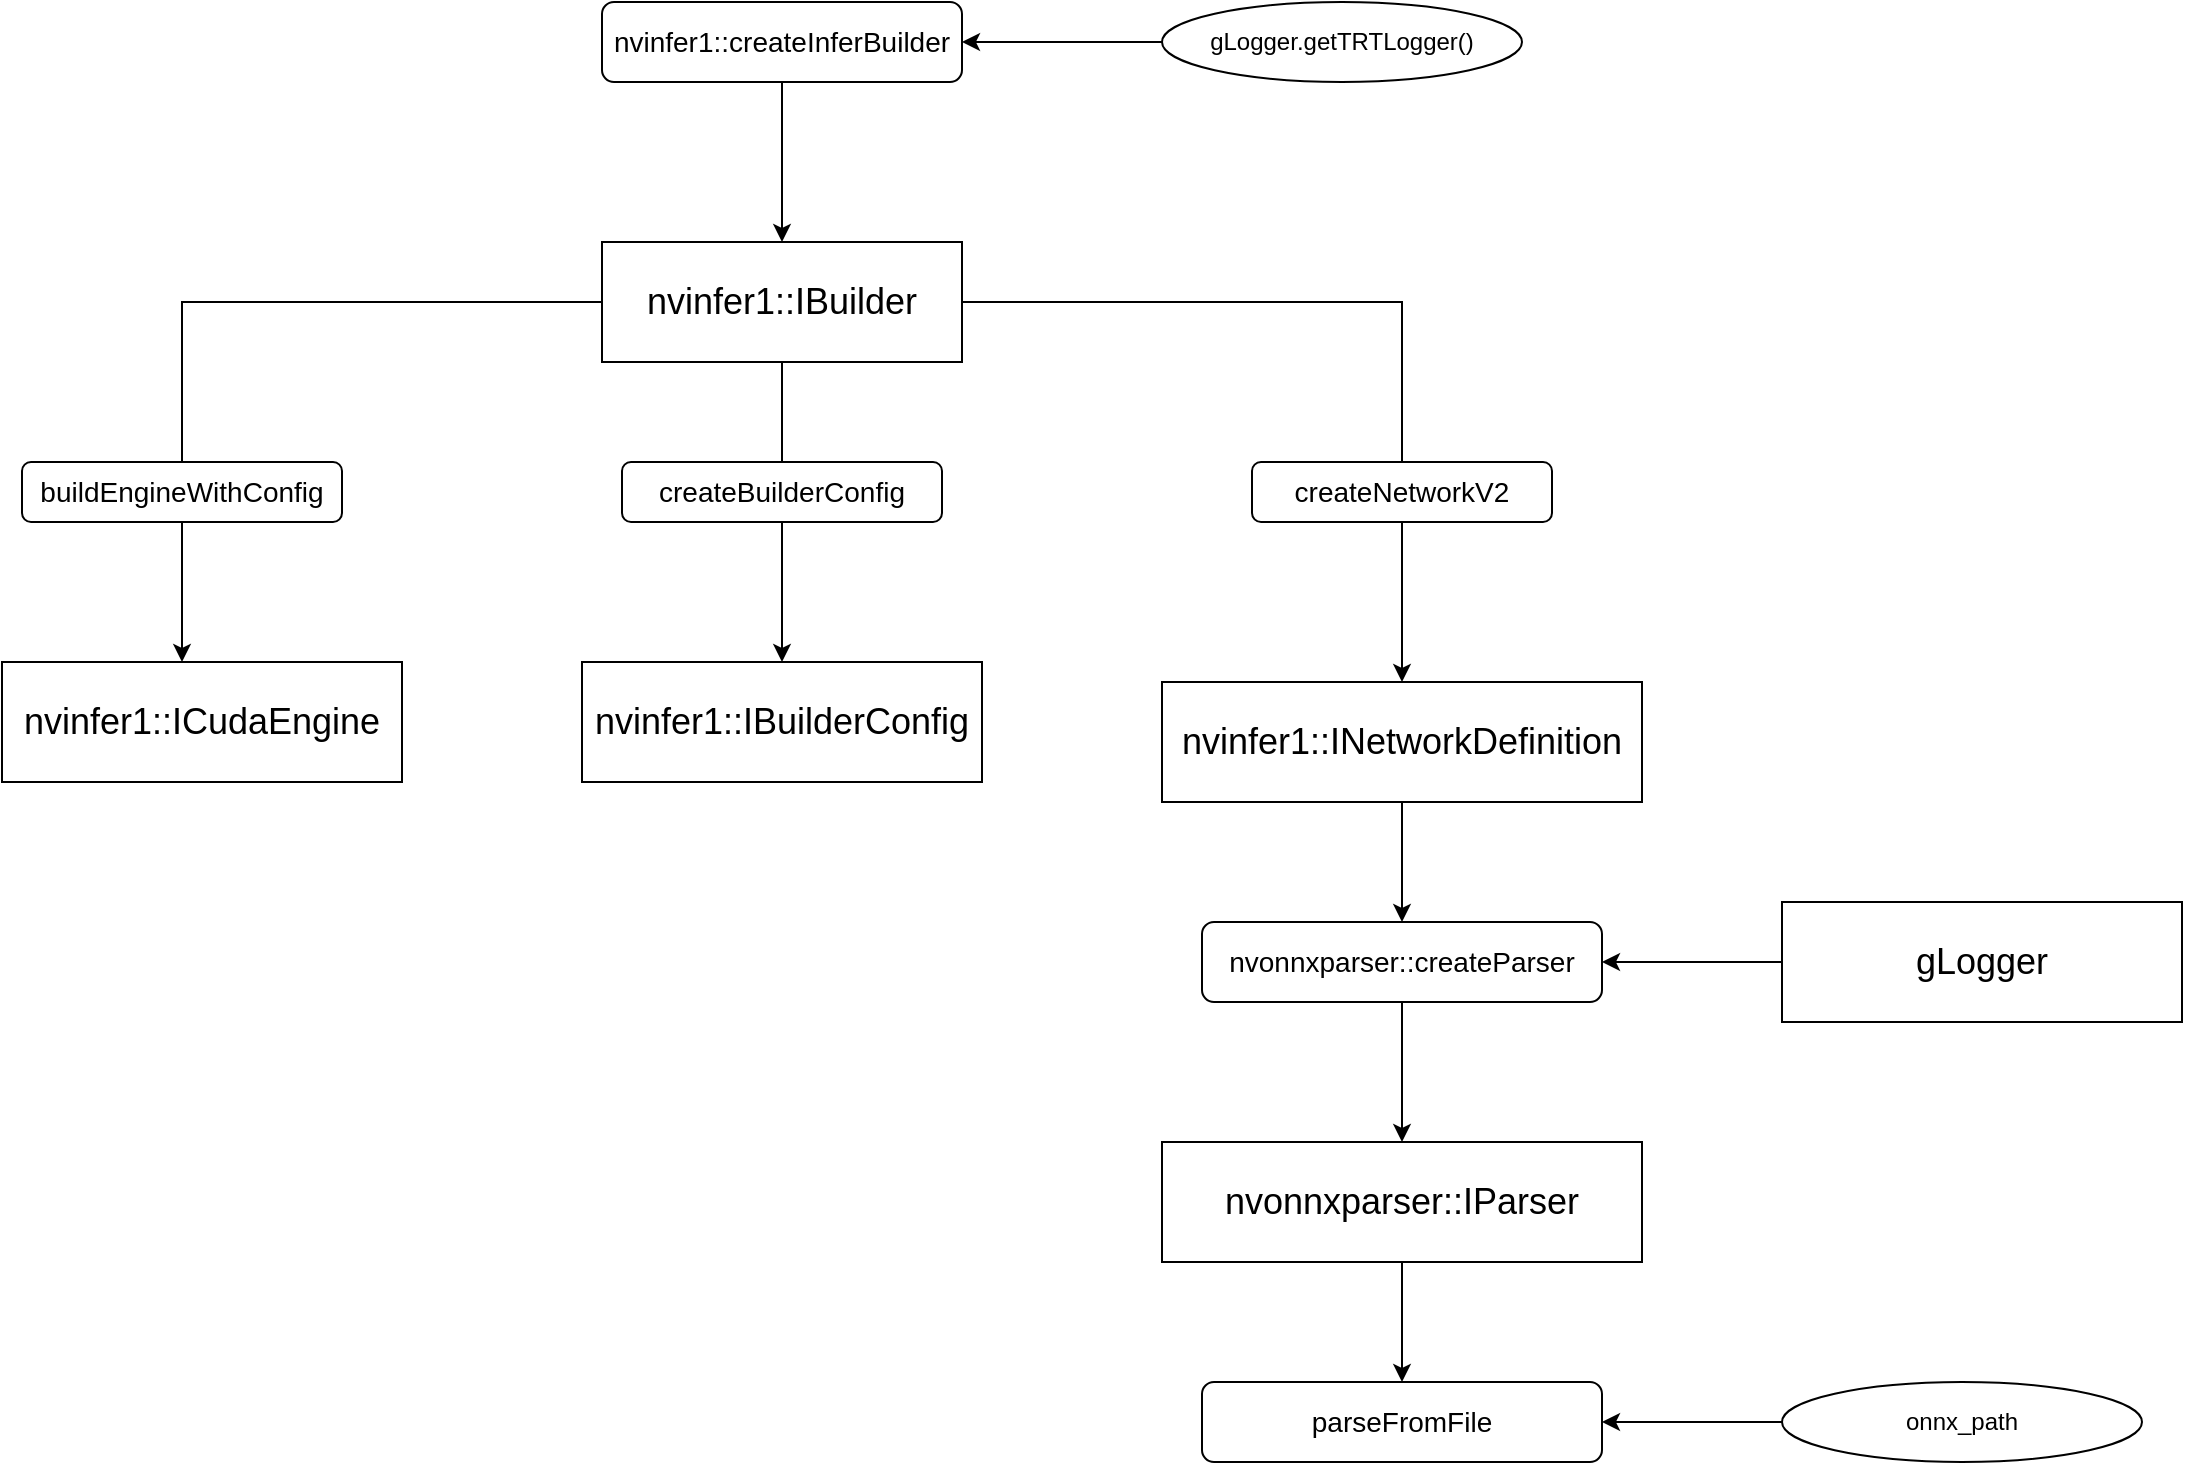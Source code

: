 <mxfile version="14.1.8" type="device"><diagram id="wC1vin0ZvFIW2nOlbs2U" name="Page-1"><mxGraphModel dx="2036" dy="875" grid="1" gridSize="10" guides="1" tooltips="1" connect="1" arrows="1" fold="1" page="1" pageScale="1" pageWidth="850" pageHeight="1100" math="0" shadow="0"><root><mxCell id="0"/><mxCell id="1" parent="0"/><mxCell id="1YJkJ5aH25DMR-kwgWBz-13" style="edgeStyle=orthogonalEdgeStyle;rounded=0;orthogonalLoop=1;jettySize=auto;html=1;" parent="1" source="1YJkJ5aH25DMR-kwgWBz-5" target="1YJkJ5aH25DMR-kwgWBz-12" edge="1"><mxGeometry relative="1" as="geometry"/></mxCell><mxCell id="1YJkJ5aH25DMR-kwgWBz-16" style="edgeStyle=orthogonalEdgeStyle;rounded=0;orthogonalLoop=1;jettySize=auto;html=1;entryX=0.5;entryY=0;entryDx=0;entryDy=0;" parent="1" source="1YJkJ5aH25DMR-kwgWBz-5" target="1YJkJ5aH25DMR-kwgWBz-7" edge="1"><mxGeometry relative="1" as="geometry"/></mxCell><mxCell id="1YJkJ5aH25DMR-kwgWBz-32" style="edgeStyle=orthogonalEdgeStyle;rounded=0;orthogonalLoop=1;jettySize=auto;html=1;entryX=0.45;entryY=0;entryDx=0;entryDy=0;entryPerimeter=0;" parent="1" source="1YJkJ5aH25DMR-kwgWBz-5" target="1YJkJ5aH25DMR-kwgWBz-31" edge="1"><mxGeometry relative="1" as="geometry"/></mxCell><mxCell id="1YJkJ5aH25DMR-kwgWBz-5" value="&lt;font style=&quot;font-size: 18px&quot;&gt;nvinfer1::IBuilder&lt;/font&gt;" style="rounded=0;whiteSpace=wrap;html=1;" parent="1" vertex="1"><mxGeometry x="280" y="250" width="180" height="60" as="geometry"/></mxCell><mxCell id="1YJkJ5aH25DMR-kwgWBz-7" value="&lt;span&gt;&lt;font style=&quot;font-size: 18px&quot;&gt;nvinfer1::IBuilderConfig&lt;/font&gt;&lt;/span&gt;" style="rounded=0;whiteSpace=wrap;html=1;" parent="1" vertex="1"><mxGeometry x="270" y="460" width="200" height="60" as="geometry"/></mxCell><mxCell id="1YJkJ5aH25DMR-kwgWBz-24" value="" style="edgeStyle=orthogonalEdgeStyle;rounded=0;orthogonalLoop=1;jettySize=auto;html=1;" parent="1" source="1YJkJ5aH25DMR-kwgWBz-12" target="1YJkJ5aH25DMR-kwgWBz-23" edge="1"><mxGeometry relative="1" as="geometry"/></mxCell><mxCell id="1YJkJ5aH25DMR-kwgWBz-12" value="&lt;span&gt;&lt;font style=&quot;font-size: 18px&quot;&gt;nvinfer1::INetworkDefinition&lt;/font&gt;&lt;/span&gt;" style="rounded=0;whiteSpace=wrap;html=1;" parent="1" vertex="1"><mxGeometry x="560" y="470" width="240" height="60" as="geometry"/></mxCell><mxCell id="1YJkJ5aH25DMR-kwgWBz-2" value="&lt;span&gt;&lt;font style=&quot;font-size: 14px&quot;&gt;createBuilderConfig&lt;/font&gt;&lt;/span&gt;" style="rounded=1;whiteSpace=wrap;html=1;" parent="1" vertex="1"><mxGeometry x="290" y="360" width="160" height="30" as="geometry"/></mxCell><mxCell id="1YJkJ5aH25DMR-kwgWBz-15" value="&lt;span&gt;&lt;font style=&quot;font-size: 14px&quot;&gt;createNetworkV2&lt;/font&gt;&lt;/span&gt;" style="rounded=1;whiteSpace=wrap;html=1;" parent="1" vertex="1"><mxGeometry x="605" y="360" width="150" height="30" as="geometry"/></mxCell><mxCell id="hSAdjIf87FtkZfKCaOFp-1" value="" style="edgeStyle=orthogonalEdgeStyle;rounded=0;orthogonalLoop=1;jettySize=auto;html=1;" parent="1" source="1YJkJ5aH25DMR-kwgWBz-18" target="1YJkJ5aH25DMR-kwgWBz-5" edge="1"><mxGeometry relative="1" as="geometry"/></mxCell><mxCell id="1YJkJ5aH25DMR-kwgWBz-18" value="&lt;span&gt;&lt;font style=&quot;font-size: 14px&quot;&gt;nvinfer1::createInferBuilder&lt;/font&gt;&lt;/span&gt;" style="rounded=1;whiteSpace=wrap;html=1;" parent="1" vertex="1"><mxGeometry x="280" y="130" width="180" height="40" as="geometry"/></mxCell><mxCell id="1YJkJ5aH25DMR-kwgWBz-30" value="" style="edgeStyle=orthogonalEdgeStyle;rounded=0;orthogonalLoop=1;jettySize=auto;html=1;" parent="1" source="1YJkJ5aH25DMR-kwgWBz-19" target="1YJkJ5aH25DMR-kwgWBz-27" edge="1"><mxGeometry relative="1" as="geometry"/></mxCell><mxCell id="1YJkJ5aH25DMR-kwgWBz-19" value="&lt;font style=&quot;font-size: 18px&quot;&gt;nvonnxparser::IParser&lt;/font&gt;" style="rounded=0;whiteSpace=wrap;html=1;" parent="1" vertex="1"><mxGeometry x="560" y="700" width="240" height="60" as="geometry"/></mxCell><mxCell id="1YJkJ5aH25DMR-kwgWBz-25" value="" style="edgeStyle=orthogonalEdgeStyle;rounded=0;orthogonalLoop=1;jettySize=auto;html=1;" parent="1" source="1YJkJ5aH25DMR-kwgWBz-20" target="1YJkJ5aH25DMR-kwgWBz-23" edge="1"><mxGeometry relative="1" as="geometry"/></mxCell><mxCell id="1YJkJ5aH25DMR-kwgWBz-20" value="&lt;span style=&quot;font-size: 18px&quot;&gt;gLogger&lt;/span&gt;" style="rounded=0;whiteSpace=wrap;html=1;" parent="1" vertex="1"><mxGeometry x="870" y="580" width="200" height="60" as="geometry"/></mxCell><mxCell id="1YJkJ5aH25DMR-kwgWBz-26" value="" style="edgeStyle=orthogonalEdgeStyle;rounded=0;orthogonalLoop=1;jettySize=auto;html=1;" parent="1" source="1YJkJ5aH25DMR-kwgWBz-23" target="1YJkJ5aH25DMR-kwgWBz-19" edge="1"><mxGeometry relative="1" as="geometry"/></mxCell><mxCell id="1YJkJ5aH25DMR-kwgWBz-23" value="&lt;font style=&quot;font-size: 14px&quot;&gt;nvonnxparser::createParser&lt;/font&gt;" style="rounded=1;whiteSpace=wrap;html=1;" parent="1" vertex="1"><mxGeometry x="580" y="590" width="200" height="40" as="geometry"/></mxCell><mxCell id="1YJkJ5aH25DMR-kwgWBz-27" value="&lt;span style=&quot;font-size: 14px&quot;&gt;parseFromFile&lt;/span&gt;" style="rounded=1;whiteSpace=wrap;html=1;" parent="1" vertex="1"><mxGeometry x="580" y="820" width="200" height="40" as="geometry"/></mxCell><mxCell id="1YJkJ5aH25DMR-kwgWBz-29" value="" style="edgeStyle=orthogonalEdgeStyle;rounded=0;orthogonalLoop=1;jettySize=auto;html=1;" parent="1" source="1YJkJ5aH25DMR-kwgWBz-28" target="1YJkJ5aH25DMR-kwgWBz-27" edge="1"><mxGeometry relative="1" as="geometry"/></mxCell><mxCell id="1YJkJ5aH25DMR-kwgWBz-28" value="onnx_path" style="ellipse;whiteSpace=wrap;html=1;" parent="1" vertex="1"><mxGeometry x="870" y="820" width="180" height="40" as="geometry"/></mxCell><mxCell id="1YJkJ5aH25DMR-kwgWBz-31" value="&lt;span&gt;&lt;font style=&quot;font-size: 18px&quot;&gt;nvinfer1::ICudaEngine&lt;/font&gt;&lt;/span&gt;" style="rounded=0;whiteSpace=wrap;html=1;" parent="1" vertex="1"><mxGeometry x="-20" y="460" width="200" height="60" as="geometry"/></mxCell><mxCell id="1YJkJ5aH25DMR-kwgWBz-33" value="&lt;span&gt;&lt;font style=&quot;font-size: 14px&quot;&gt;buildEngineWithConfig&lt;/font&gt;&lt;/span&gt;" style="rounded=1;whiteSpace=wrap;html=1;" parent="1" vertex="1"><mxGeometry x="-10" y="360" width="160" height="30" as="geometry"/></mxCell><mxCell id="VKFJ9QJ1zYtl75FUS7Uj-2" value="" style="edgeStyle=orthogonalEdgeStyle;rounded=0;orthogonalLoop=1;jettySize=auto;html=1;" edge="1" parent="1" source="VKFJ9QJ1zYtl75FUS7Uj-1" target="1YJkJ5aH25DMR-kwgWBz-18"><mxGeometry relative="1" as="geometry"/></mxCell><mxCell id="VKFJ9QJ1zYtl75FUS7Uj-1" value="gLogger.getTRTLogger()" style="ellipse;whiteSpace=wrap;html=1;" vertex="1" parent="1"><mxGeometry x="560" y="130" width="180" height="40" as="geometry"/></mxCell></root></mxGraphModel></diagram></mxfile>